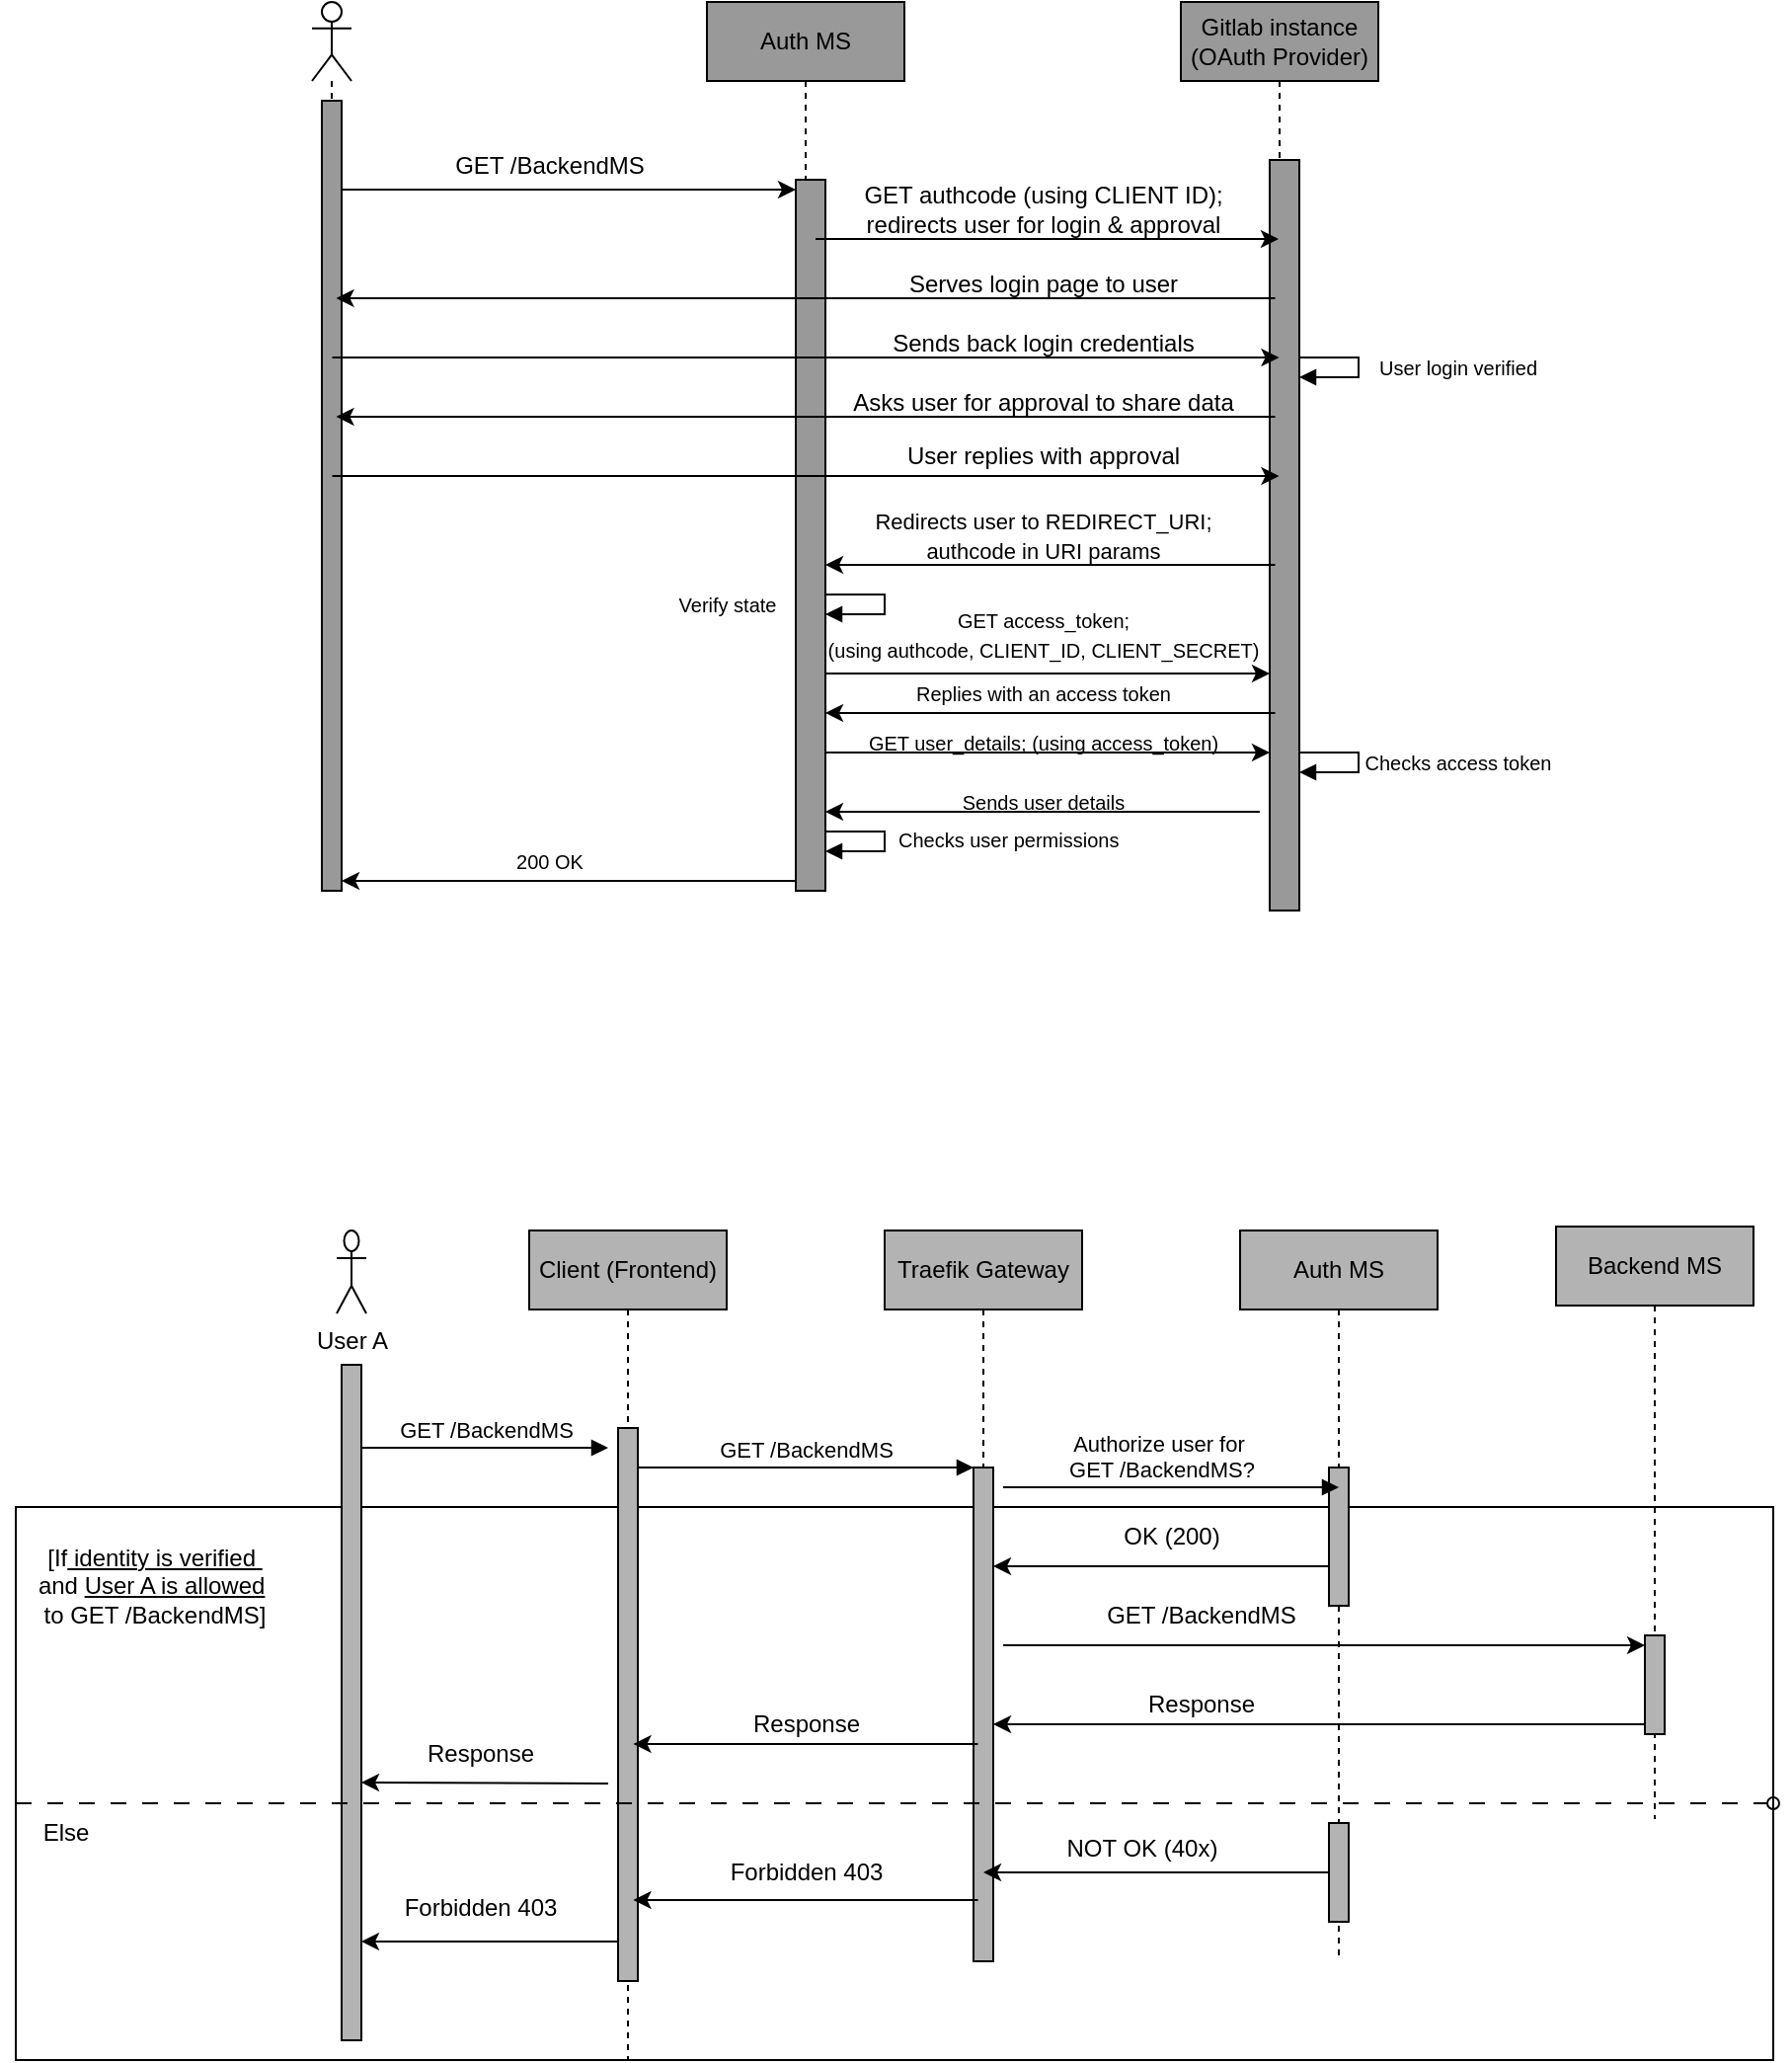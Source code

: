 <mxfile version="24.5.3" type="device">
  <diagram name="Page-1" id="k9bsaYTlmEEpwpGXpLwl">
    <mxGraphModel dx="2023" dy="499" grid="1" gridSize="10" guides="1" tooltips="1" connect="1" arrows="1" fold="1" page="1" pageScale="1" pageWidth="850" pageHeight="1100" math="0" shadow="0">
      <root>
        <mxCell id="0" />
        <mxCell id="1" parent="0" />
        <mxCell id="TPrhhhb0Rr2kSk1rD2xY-35" value="" style="whiteSpace=wrap;html=1;fillColor=default;" parent="1" vertex="1">
          <mxGeometry x="-110" y="792" width="890" height="280" as="geometry" />
        </mxCell>
        <mxCell id="TElJNY2fJzfWIlmmWTqY-2" value="" style="shape=umlLifeline;perimeter=lifelinePerimeter;whiteSpace=wrap;html=1;container=1;dropTarget=0;collapsible=0;recursiveResize=0;outlineConnect=0;portConstraint=eastwest;newEdgeStyle={&quot;curved&quot;:0,&quot;rounded&quot;:0};participant=umlActor;" parent="1" vertex="1">
          <mxGeometry x="40" y="30" width="20" height="440" as="geometry" />
        </mxCell>
        <mxCell id="TElJNY2fJzfWIlmmWTqY-3" value="" style="html=1;points=[[0,0,0,0,5],[0,1,0,0,-5],[1,0,0,0,5],[1,1,0,0,-5]];perimeter=orthogonalPerimeter;outlineConnect=0;targetShapes=umlLifeline;portConstraint=eastwest;newEdgeStyle={&quot;curved&quot;:0,&quot;rounded&quot;:0};fillColor=#999999;" parent="TElJNY2fJzfWIlmmWTqY-2" vertex="1">
          <mxGeometry x="5" y="50" width="10" height="400" as="geometry" />
        </mxCell>
        <mxCell id="TElJNY2fJzfWIlmmWTqY-5" value="Auth MS" style="shape=umlLifeline;perimeter=lifelinePerimeter;whiteSpace=wrap;html=1;container=1;dropTarget=0;collapsible=0;recursiveResize=0;outlineConnect=0;portConstraint=eastwest;newEdgeStyle={&quot;curved&quot;:0,&quot;rounded&quot;:0};fillColor=#999999;" parent="1" vertex="1">
          <mxGeometry x="240" y="30" width="100" height="450" as="geometry" />
        </mxCell>
        <mxCell id="TElJNY2fJzfWIlmmWTqY-6" value="" style="html=1;points=[[0,0,0,0,5],[0,1,0,0,-5],[1,0,0,0,5],[1,1,0,0,-5]];perimeter=orthogonalPerimeter;outlineConnect=0;targetShapes=umlLifeline;portConstraint=eastwest;newEdgeStyle={&quot;curved&quot;:0,&quot;rounded&quot;:0};fillColor=#999999;" parent="TElJNY2fJzfWIlmmWTqY-5" vertex="1">
          <mxGeometry x="45" y="90" width="15" height="360" as="geometry" />
        </mxCell>
        <mxCell id="XK6VuF2MtrW7Z8-CnXmk-5" value="Gitlab instance&lt;br&gt;(OAuth Provider)" style="shape=umlLifeline;perimeter=lifelinePerimeter;whiteSpace=wrap;html=1;container=1;dropTarget=0;collapsible=0;recursiveResize=0;outlineConnect=0;portConstraint=eastwest;newEdgeStyle={&quot;curved&quot;:0,&quot;rounded&quot;:0};fillColor=#999999;" parent="1" vertex="1">
          <mxGeometry x="480" y="30" width="100" height="460" as="geometry" />
        </mxCell>
        <mxCell id="XK6VuF2MtrW7Z8-CnXmk-6" value="" style="html=1;points=[[0,0,0,0,5],[0,1,0,0,-5],[1,0,0,0,5],[1,1,0,0,-5]];perimeter=orthogonalPerimeter;outlineConnect=0;targetShapes=umlLifeline;portConstraint=eastwest;newEdgeStyle={&quot;curved&quot;:0,&quot;rounded&quot;:0};fillColor=#999999;" parent="XK6VuF2MtrW7Z8-CnXmk-5" vertex="1">
          <mxGeometry x="45" y="80" width="15" height="380" as="geometry" />
        </mxCell>
        <mxCell id="XK6VuF2MtrW7Z8-CnXmk-11" style="edgeStyle=none;rounded=0;orthogonalLoop=1;jettySize=auto;html=1;curved=0;entryX=0;entryY=0;entryDx=0;entryDy=5;entryPerimeter=0;" parent="1" source="TElJNY2fJzfWIlmmWTqY-3" target="TElJNY2fJzfWIlmmWTqY-6" edge="1">
          <mxGeometry relative="1" as="geometry" />
        </mxCell>
        <mxCell id="XK6VuF2MtrW7Z8-CnXmk-12" style="edgeStyle=none;rounded=0;orthogonalLoop=1;jettySize=auto;html=1;curved=0;exitX=1;exitY=0;exitDx=0;exitDy=5;exitPerimeter=0;" parent="1" edge="1">
          <mxGeometry relative="1" as="geometry">
            <mxPoint x="295" y="150" as="sourcePoint" />
            <mxPoint x="529.5" y="150" as="targetPoint" />
          </mxGeometry>
        </mxCell>
        <mxCell id="XK6VuF2MtrW7Z8-CnXmk-13" style="edgeStyle=none;rounded=0;orthogonalLoop=1;jettySize=auto;html=1;curved=0;" parent="1" edge="1">
          <mxGeometry relative="1" as="geometry">
            <mxPoint x="527.75" y="180" as="sourcePoint" />
            <mxPoint x="52.25" y="180" as="targetPoint" />
          </mxGeometry>
        </mxCell>
        <mxCell id="XK6VuF2MtrW7Z8-CnXmk-14" style="edgeStyle=none;rounded=0;orthogonalLoop=1;jettySize=auto;html=1;curved=0;" parent="1" edge="1">
          <mxGeometry relative="1" as="geometry">
            <mxPoint x="50.25" y="210" as="sourcePoint" />
            <mxPoint x="529.75" y="210" as="targetPoint" />
          </mxGeometry>
        </mxCell>
        <mxCell id="XK6VuF2MtrW7Z8-CnXmk-15" style="edgeStyle=none;rounded=0;orthogonalLoop=1;jettySize=auto;html=1;curved=0;" parent="1" edge="1">
          <mxGeometry relative="1" as="geometry">
            <mxPoint x="527.75" y="240" as="sourcePoint" />
            <mxPoint x="52.25" y="240" as="targetPoint" />
          </mxGeometry>
        </mxCell>
        <mxCell id="XK6VuF2MtrW7Z8-CnXmk-16" style="edgeStyle=none;rounded=0;orthogonalLoop=1;jettySize=auto;html=1;curved=0;" parent="1" edge="1">
          <mxGeometry relative="1" as="geometry">
            <mxPoint x="50.25" y="270" as="sourcePoint" />
            <mxPoint x="529.75" y="270" as="targetPoint" />
          </mxGeometry>
        </mxCell>
        <mxCell id="XK6VuF2MtrW7Z8-CnXmk-27" value="" style="endArrow=block;endFill=1;html=1;edgeStyle=orthogonalEdgeStyle;align=left;verticalAlign=top;rounded=0;" parent="1" target="XK6VuF2MtrW7Z8-CnXmk-6" edge="1">
          <mxGeometry x="-1" relative="1" as="geometry">
            <mxPoint x="540" y="210" as="sourcePoint" />
            <mxPoint x="570" y="230" as="targetPoint" />
            <Array as="points">
              <mxPoint x="570" y="210" />
              <mxPoint x="570" y="220" />
            </Array>
          </mxGeometry>
        </mxCell>
        <mxCell id="XK6VuF2MtrW7Z8-CnXmk-29" style="edgeStyle=none;rounded=0;orthogonalLoop=1;jettySize=auto;html=1;curved=0;" parent="1" edge="1">
          <mxGeometry relative="1" as="geometry">
            <mxPoint x="527.75" y="315" as="sourcePoint" />
            <mxPoint x="300" y="315" as="targetPoint" />
          </mxGeometry>
        </mxCell>
        <mxCell id="XK6VuF2MtrW7Z8-CnXmk-31" style="edgeStyle=none;rounded=0;orthogonalLoop=1;jettySize=auto;html=1;curved=0;" parent="1" edge="1">
          <mxGeometry relative="1" as="geometry">
            <mxPoint x="527.75" y="390" as="sourcePoint" />
            <mxPoint x="300" y="390" as="targetPoint" />
          </mxGeometry>
        </mxCell>
        <mxCell id="XK6VuF2MtrW7Z8-CnXmk-32" style="edgeStyle=none;rounded=0;orthogonalLoop=1;jettySize=auto;html=1;curved=0;" parent="1" edge="1">
          <mxGeometry relative="1" as="geometry">
            <mxPoint x="520" y="440" as="sourcePoint" />
            <mxPoint x="300" y="440" as="targetPoint" />
          </mxGeometry>
        </mxCell>
        <mxCell id="XK6VuF2MtrW7Z8-CnXmk-33" value="" style="endArrow=block;endFill=1;html=1;edgeStyle=orthogonalEdgeStyle;align=left;verticalAlign=top;rounded=0;" parent="1" edge="1">
          <mxGeometry x="-1" relative="1" as="geometry">
            <mxPoint x="300" y="330" as="sourcePoint" />
            <mxPoint x="300" y="340" as="targetPoint" />
            <Array as="points">
              <mxPoint x="330" y="330" />
              <mxPoint x="330" y="340" />
              <mxPoint x="300" y="340" />
            </Array>
          </mxGeometry>
        </mxCell>
        <mxCell id="XK6VuF2MtrW7Z8-CnXmk-35" value="" style="endArrow=block;endFill=1;html=1;edgeStyle=orthogonalEdgeStyle;align=left;verticalAlign=top;rounded=0;" parent="1" edge="1">
          <mxGeometry x="-1" relative="1" as="geometry">
            <mxPoint x="540" y="410" as="sourcePoint" />
            <mxPoint x="540" y="420" as="targetPoint" />
            <Array as="points">
              <mxPoint x="570" y="410" />
              <mxPoint x="570" y="420" />
            </Array>
          </mxGeometry>
        </mxCell>
        <mxCell id="XK6VuF2MtrW7Z8-CnXmk-37" style="edgeStyle=none;rounded=0;orthogonalLoop=1;jettySize=auto;html=1;curved=0;" parent="1" target="XK6VuF2MtrW7Z8-CnXmk-6" edge="1">
          <mxGeometry relative="1" as="geometry">
            <mxPoint x="300" y="370" as="sourcePoint" />
            <mxPoint x="522.25" y="370" as="targetPoint" />
          </mxGeometry>
        </mxCell>
        <mxCell id="XK6VuF2MtrW7Z8-CnXmk-38" style="edgeStyle=none;rounded=0;orthogonalLoop=1;jettySize=auto;html=1;curved=0;" parent="1" edge="1">
          <mxGeometry relative="1" as="geometry">
            <mxPoint x="300" y="410" as="sourcePoint" />
            <mxPoint x="525" y="410" as="targetPoint" />
          </mxGeometry>
        </mxCell>
        <mxCell id="XK6VuF2MtrW7Z8-CnXmk-39" value="" style="endArrow=block;endFill=1;html=1;edgeStyle=orthogonalEdgeStyle;align=left;verticalAlign=top;rounded=0;" parent="1" edge="1">
          <mxGeometry x="-1" relative="1" as="geometry">
            <mxPoint x="300" y="450" as="sourcePoint" />
            <mxPoint x="300" y="460" as="targetPoint" />
            <Array as="points">
              <mxPoint x="330" y="450" />
              <mxPoint x="330" y="460" />
            </Array>
          </mxGeometry>
        </mxCell>
        <mxCell id="XK6VuF2MtrW7Z8-CnXmk-41" style="edgeStyle=none;rounded=0;orthogonalLoop=1;jettySize=auto;html=1;curved=0;exitX=0;exitY=1;exitDx=0;exitDy=-5;exitPerimeter=0;entryX=1;entryY=1;entryDx=0;entryDy=-5;entryPerimeter=0;" parent="1" source="TElJNY2fJzfWIlmmWTqY-6" target="TElJNY2fJzfWIlmmWTqY-3" edge="1">
          <mxGeometry relative="1" as="geometry" />
        </mxCell>
        <mxCell id="XK6VuF2MtrW7Z8-CnXmk-42" value="GET /BackendMS" style="text;html=1;align=center;verticalAlign=middle;resizable=0;points=[];autosize=1;strokeColor=none;fillColor=none;" parent="1" vertex="1">
          <mxGeometry x="100" y="98" width="120" height="30" as="geometry" />
        </mxCell>
        <mxCell id="XK6VuF2MtrW7Z8-CnXmk-43" value="GET authcode (using CLIENT ID);&lt;br&gt;redirects user for login &amp;amp; approval" style="text;html=1;align=center;verticalAlign=middle;resizable=0;points=[];autosize=1;strokeColor=none;fillColor=none;" parent="1" vertex="1">
          <mxGeometry x="305" y="115" width="210" height="40" as="geometry" />
        </mxCell>
        <mxCell id="XK6VuF2MtrW7Z8-CnXmk-44" value="Serves login page to user" style="text;html=1;align=center;verticalAlign=middle;resizable=0;points=[];autosize=1;strokeColor=none;fillColor=none;" parent="1" vertex="1">
          <mxGeometry x="330" y="158" width="160" height="30" as="geometry" />
        </mxCell>
        <mxCell id="XK6VuF2MtrW7Z8-CnXmk-45" value="Sends back login credentials" style="text;html=1;align=center;verticalAlign=middle;resizable=0;points=[];autosize=1;strokeColor=none;fillColor=none;" parent="1" vertex="1">
          <mxGeometry x="320" y="188" width="180" height="30" as="geometry" />
        </mxCell>
        <mxCell id="XK6VuF2MtrW7Z8-CnXmk-47" value="Asks user for approval to share data" style="text;html=1;align=center;verticalAlign=middle;resizable=0;points=[];autosize=1;strokeColor=none;fillColor=none;" parent="1" vertex="1">
          <mxGeometry x="300" y="218" width="220" height="30" as="geometry" />
        </mxCell>
        <mxCell id="XK6VuF2MtrW7Z8-CnXmk-50" value="User replies with approval" style="text;html=1;align=center;verticalAlign=middle;resizable=0;points=[];autosize=1;strokeColor=none;fillColor=none;" parent="1" vertex="1">
          <mxGeometry x="330" y="245" width="160" height="30" as="geometry" />
        </mxCell>
        <mxCell id="XK6VuF2MtrW7Z8-CnXmk-51" value="&lt;font style=&quot;font-size: 11px;&quot;&gt;Redirects user to REDIRECT_URI;&lt;/font&gt;&lt;div&gt;&lt;font style=&quot;font-size: 11px;&quot;&gt;authcode in URI params&lt;/font&gt;&lt;/div&gt;" style="text;html=1;align=center;verticalAlign=middle;resizable=0;points=[];autosize=1;strokeColor=none;fillColor=none;" parent="1" vertex="1">
          <mxGeometry x="315" y="280" width="190" height="40" as="geometry" />
        </mxCell>
        <mxCell id="XK6VuF2MtrW7Z8-CnXmk-53" value="&lt;font style=&quot;font-size: 10px;&quot;&gt;Verify state&lt;/font&gt;" style="text;html=1;align=center;verticalAlign=middle;resizable=0;points=[];autosize=1;strokeColor=none;fillColor=none;" parent="1" vertex="1">
          <mxGeometry x="215" y="320" width="70" height="30" as="geometry" />
        </mxCell>
        <mxCell id="XK6VuF2MtrW7Z8-CnXmk-54" value="&lt;font style=&quot;font-size: 10px;&quot;&gt;GET access_token;&lt;/font&gt;&lt;div&gt;&lt;font style=&quot;font-size: 10px;&quot;&gt;(using authcode, CLIENT_ID, CLIENT_SECRET)&lt;/font&gt;&lt;/div&gt;" style="text;html=1;align=center;verticalAlign=middle;resizable=0;points=[];autosize=1;strokeColor=none;fillColor=none;" parent="1" vertex="1">
          <mxGeometry x="290" y="330" width="240" height="40" as="geometry" />
        </mxCell>
        <mxCell id="XK6VuF2MtrW7Z8-CnXmk-55" value="&lt;span style=&quot;font-size: 10px;&quot;&gt;Replies with an access token&lt;/span&gt;" style="text;html=1;align=center;verticalAlign=middle;resizable=0;points=[];autosize=1;strokeColor=none;fillColor=none;" parent="1" vertex="1">
          <mxGeometry x="335" y="365" width="150" height="30" as="geometry" />
        </mxCell>
        <mxCell id="XK6VuF2MtrW7Z8-CnXmk-57" value="&lt;span style=&quot;font-size: 10px;&quot;&gt;GET user_details; (using access_token)&lt;/span&gt;" style="text;html=1;align=center;verticalAlign=middle;resizable=0;points=[];autosize=1;strokeColor=none;fillColor=none;" parent="1" vertex="1">
          <mxGeometry x="310" y="390" width="200" height="30" as="geometry" />
        </mxCell>
        <mxCell id="XK6VuF2MtrW7Z8-CnXmk-58" value="&lt;span style=&quot;font-size: 10px;&quot;&gt;Sends user details&lt;/span&gt;" style="text;html=1;align=center;verticalAlign=middle;resizable=0;points=[];autosize=1;strokeColor=none;fillColor=none;" parent="1" vertex="1">
          <mxGeometry x="355" y="420" width="110" height="30" as="geometry" />
        </mxCell>
        <mxCell id="XK6VuF2MtrW7Z8-CnXmk-61" value="&lt;div style=&quot;text-align: center;&quot;&gt;&lt;span style=&quot;background-color: initial; font-size: 10px; text-wrap: nowrap;&quot;&gt;Checks user permissions&lt;/span&gt;&lt;/div&gt;&lt;div style=&quot;text-align: center;&quot;&gt;&lt;span style=&quot;background-color: initial; font-size: 10px; text-wrap: nowrap;&quot;&gt;&lt;br&gt;&lt;/span&gt;&lt;/div&gt;" style="text;whiteSpace=wrap;html=1;" parent="1" vertex="1">
          <mxGeometry x="335" y="440" width="80" height="40" as="geometry" />
        </mxCell>
        <mxCell id="XK6VuF2MtrW7Z8-CnXmk-62" value="&lt;span style=&quot;font-size: 10px;&quot;&gt;200 OK&lt;/span&gt;" style="text;html=1;align=center;verticalAlign=middle;resizable=0;points=[];autosize=1;strokeColor=none;fillColor=none;" parent="1" vertex="1">
          <mxGeometry x="130" y="450" width="60" height="30" as="geometry" />
        </mxCell>
        <mxCell id="XK6VuF2MtrW7Z8-CnXmk-63" value="&lt;span style=&quot;font-size: 10px;&quot;&gt;User login verified&lt;/span&gt;" style="text;html=1;align=center;verticalAlign=middle;resizable=0;points=[];autosize=1;strokeColor=none;fillColor=none;" parent="1" vertex="1">
          <mxGeometry x="570" y="200" width="100" height="30" as="geometry" />
        </mxCell>
        <mxCell id="XK6VuF2MtrW7Z8-CnXmk-64" value="&lt;span style=&quot;font-size: 10px;&quot;&gt;Checks access token&lt;/span&gt;" style="text;html=1;align=center;verticalAlign=middle;resizable=0;points=[];autosize=1;strokeColor=none;fillColor=none;" parent="1" vertex="1">
          <mxGeometry x="560" y="400" width="120" height="30" as="geometry" />
        </mxCell>
        <mxCell id="TPrhhhb0Rr2kSk1rD2xY-36" value="Client (Frontend)" style="shape=umlLifeline;perimeter=lifelinePerimeter;whiteSpace=wrap;html=1;container=0;dropTarget=0;collapsible=0;recursiveResize=0;outlineConnect=0;portConstraint=eastwest;newEdgeStyle={&quot;edgeStyle&quot;:&quot;elbowEdgeStyle&quot;,&quot;elbow&quot;:&quot;vertical&quot;,&quot;curved&quot;:0,&quot;rounded&quot;:0};fillColor=#B3B3B3;" parent="1" vertex="1">
          <mxGeometry x="150" y="652" width="100" height="420" as="geometry" />
        </mxCell>
        <mxCell id="TPrhhhb0Rr2kSk1rD2xY-37" value="" style="html=1;points=[];perimeter=orthogonalPerimeter;outlineConnect=0;targetShapes=umlLifeline;portConstraint=eastwest;newEdgeStyle={&quot;edgeStyle&quot;:&quot;elbowEdgeStyle&quot;,&quot;elbow&quot;:&quot;vertical&quot;,&quot;curved&quot;:0,&quot;rounded&quot;:0};fillColor=#B3B3B3;" parent="TPrhhhb0Rr2kSk1rD2xY-36" vertex="1">
          <mxGeometry x="45" y="100" width="10" height="280" as="geometry" />
        </mxCell>
        <mxCell id="TPrhhhb0Rr2kSk1rD2xY-38" value="Traefik Gateway" style="shape=umlLifeline;perimeter=lifelinePerimeter;whiteSpace=wrap;html=1;container=0;dropTarget=0;collapsible=0;recursiveResize=0;outlineConnect=0;portConstraint=eastwest;newEdgeStyle={&quot;edgeStyle&quot;:&quot;elbowEdgeStyle&quot;,&quot;elbow&quot;:&quot;vertical&quot;,&quot;curved&quot;:0,&quot;rounded&quot;:0};fillColor=#B3B3B3;" parent="1" vertex="1">
          <mxGeometry x="330" y="652" width="100" height="370" as="geometry" />
        </mxCell>
        <mxCell id="TPrhhhb0Rr2kSk1rD2xY-39" value="" style="html=1;points=[];perimeter=orthogonalPerimeter;outlineConnect=0;targetShapes=umlLifeline;portConstraint=eastwest;newEdgeStyle={&quot;edgeStyle&quot;:&quot;elbowEdgeStyle&quot;,&quot;elbow&quot;:&quot;vertical&quot;,&quot;curved&quot;:0,&quot;rounded&quot;:0};fillColor=#B3B3B3;" parent="TPrhhhb0Rr2kSk1rD2xY-38" vertex="1">
          <mxGeometry x="45" y="120" width="10" height="250" as="geometry" />
        </mxCell>
        <mxCell id="TPrhhhb0Rr2kSk1rD2xY-40" value="GET /BackendMS" style="html=1;verticalAlign=bottom;endArrow=block;edgeStyle=elbowEdgeStyle;elbow=vertical;curved=0;rounded=0;" parent="1" source="TPrhhhb0Rr2kSk1rD2xY-37" target="TPrhhhb0Rr2kSk1rD2xY-39" edge="1">
          <mxGeometry relative="1" as="geometry">
            <mxPoint x="305" y="782" as="sourcePoint" />
            <Array as="points">
              <mxPoint x="290" y="772" />
            </Array>
            <mxPoint as="offset" />
          </mxGeometry>
        </mxCell>
        <mxCell id="TPrhhhb0Rr2kSk1rD2xY-41" value="Auth MS" style="shape=umlLifeline;perimeter=lifelinePerimeter;whiteSpace=wrap;html=1;container=0;dropTarget=0;collapsible=0;recursiveResize=0;outlineConnect=0;portConstraint=eastwest;newEdgeStyle={&quot;edgeStyle&quot;:&quot;elbowEdgeStyle&quot;,&quot;elbow&quot;:&quot;vertical&quot;,&quot;curved&quot;:0,&quot;rounded&quot;:0};fillColor=#B3B3B3;" parent="1" vertex="1">
          <mxGeometry x="510" y="652" width="100" height="370" as="geometry" />
        </mxCell>
        <mxCell id="TPrhhhb0Rr2kSk1rD2xY-42" value="" style="html=1;points=[];perimeter=orthogonalPerimeter;outlineConnect=0;targetShapes=umlLifeline;portConstraint=eastwest;newEdgeStyle={&quot;edgeStyle&quot;:&quot;elbowEdgeStyle&quot;,&quot;elbow&quot;:&quot;vertical&quot;,&quot;curved&quot;:0,&quot;rounded&quot;:0};fillColor=#B3B3B3;" parent="TPrhhhb0Rr2kSk1rD2xY-41" vertex="1">
          <mxGeometry x="45" y="120" width="10" height="70" as="geometry" />
        </mxCell>
        <mxCell id="TPrhhhb0Rr2kSk1rD2xY-43" value="Backend MS" style="shape=umlLifeline;perimeter=lifelinePerimeter;whiteSpace=wrap;html=1;container=0;dropTarget=0;collapsible=0;recursiveResize=0;outlineConnect=0;portConstraint=eastwest;newEdgeStyle={&quot;edgeStyle&quot;:&quot;elbowEdgeStyle&quot;,&quot;elbow&quot;:&quot;vertical&quot;,&quot;curved&quot;:0,&quot;rounded&quot;:0};fillColor=#B3B3B3;" parent="1" vertex="1">
          <mxGeometry x="670" y="650" width="100" height="300" as="geometry" />
        </mxCell>
        <mxCell id="TPrhhhb0Rr2kSk1rD2xY-44" value="" style="html=1;points=[];perimeter=orthogonalPerimeter;outlineConnect=0;targetShapes=umlLifeline;portConstraint=eastwest;newEdgeStyle={&quot;edgeStyle&quot;:&quot;elbowEdgeStyle&quot;,&quot;elbow&quot;:&quot;vertical&quot;,&quot;curved&quot;:0,&quot;rounded&quot;:0};fillColor=#B3B3B3;" parent="1" vertex="1">
          <mxGeometry x="55" y="720" width="10" height="342" as="geometry" />
        </mxCell>
        <mxCell id="TPrhhhb0Rr2kSk1rD2xY-45" value="User A" style="shape=umlActor;verticalLabelPosition=bottom;verticalAlign=top;html=1;outlineConnect=0;" parent="1" vertex="1">
          <mxGeometry x="52.5" y="652" width="15" height="42" as="geometry" />
        </mxCell>
        <mxCell id="TPrhhhb0Rr2kSk1rD2xY-46" value="GET /BackendMS" style="html=1;verticalAlign=bottom;endArrow=block;edgeStyle=elbowEdgeStyle;elbow=vertical;curved=0;rounded=0;" parent="1" edge="1">
          <mxGeometry relative="1" as="geometry">
            <mxPoint x="65" y="762" as="sourcePoint" />
            <Array as="points">
              <mxPoint x="150" y="762" />
            </Array>
            <mxPoint x="190" y="762" as="targetPoint" />
          </mxGeometry>
        </mxCell>
        <mxCell id="TPrhhhb0Rr2kSk1rD2xY-47" value="Authorize user for&amp;nbsp;&lt;div&gt;GET /BackendMS?&lt;/div&gt;" style="html=1;verticalAlign=bottom;endArrow=block;edgeStyle=elbowEdgeStyle;elbow=horizontal;curved=0;rounded=0;" parent="1" edge="1">
          <mxGeometry x="-0.059" relative="1" as="geometry">
            <mxPoint x="390" y="782" as="sourcePoint" />
            <Array as="points">
              <mxPoint x="475" y="782" />
            </Array>
            <mxPoint x="560" y="782" as="targetPoint" />
            <mxPoint as="offset" />
          </mxGeometry>
        </mxCell>
        <mxCell id="TPrhhhb0Rr2kSk1rD2xY-48" value="" style="html=1;points=[];perimeter=orthogonalPerimeter;outlineConnect=0;targetShapes=umlLifeline;portConstraint=eastwest;newEdgeStyle={&quot;edgeStyle&quot;:&quot;elbowEdgeStyle&quot;,&quot;elbow&quot;:&quot;vertical&quot;,&quot;curved&quot;:0,&quot;rounded&quot;:0};fillColor=#B3B3B3;" parent="1" vertex="1">
          <mxGeometry x="555" y="952" width="10" height="50" as="geometry" />
        </mxCell>
        <mxCell id="TPrhhhb0Rr2kSk1rD2xY-49" value="OK (200)" style="text;html=1;align=center;verticalAlign=middle;resizable=0;points=[];autosize=1;strokeColor=none;fillColor=none;" parent="1" vertex="1">
          <mxGeometry x="440" y="792" width="70" height="30" as="geometry" />
        </mxCell>
        <mxCell id="TPrhhhb0Rr2kSk1rD2xY-50" value="" style="edgeStyle=none;orthogonalLoop=1;jettySize=auto;html=1;rounded=0;" parent="1" edge="1">
          <mxGeometry width="100" relative="1" as="geometry">
            <mxPoint x="390" y="862" as="sourcePoint" />
            <mxPoint x="715" y="862" as="targetPoint" />
            <Array as="points" />
          </mxGeometry>
        </mxCell>
        <mxCell id="TPrhhhb0Rr2kSk1rD2xY-51" value="GET /BackendMS" style="text;html=1;align=center;verticalAlign=middle;resizable=0;points=[];autosize=1;strokeColor=none;fillColor=none;" parent="1" vertex="1">
          <mxGeometry x="430" y="832" width="120" height="30" as="geometry" />
        </mxCell>
        <mxCell id="TPrhhhb0Rr2kSk1rD2xY-52" value="" style="edgeStyle=elbowEdgeStyle;rounded=0;orthogonalLoop=1;jettySize=auto;html=1;elbow=vertical;curved=0;" parent="1" source="TPrhhhb0Rr2kSk1rD2xY-68" target="TPrhhhb0Rr2kSk1rD2xY-39" edge="1">
          <mxGeometry relative="1" as="geometry">
            <Array as="points">
              <mxPoint x="550" y="902" />
            </Array>
          </mxGeometry>
        </mxCell>
        <mxCell id="TPrhhhb0Rr2kSk1rD2xY-53" value="Response" style="text;html=1;align=center;verticalAlign=middle;resizable=0;points=[];autosize=1;strokeColor=none;fillColor=none;" parent="1" vertex="1">
          <mxGeometry x="450" y="877" width="80" height="30" as="geometry" />
        </mxCell>
        <mxCell id="TPrhhhb0Rr2kSk1rD2xY-54" value="" style="edgeStyle=elbowEdgeStyle;rounded=0;orthogonalLoop=1;jettySize=auto;html=1;elbow=vertical;curved=0;" parent="1" edge="1">
          <mxGeometry relative="1" as="geometry">
            <mxPoint x="555" y="822" as="sourcePoint" />
            <mxPoint x="385" y="822" as="targetPoint" />
          </mxGeometry>
        </mxCell>
        <mxCell id="TPrhhhb0Rr2kSk1rD2xY-55" value="" style="edgeStyle=none;orthogonalLoop=1;jettySize=auto;html=1;rounded=0;" parent="1" source="TPrhhhb0Rr2kSk1rD2xY-48" target="TPrhhhb0Rr2kSk1rD2xY-38" edge="1">
          <mxGeometry width="100" relative="1" as="geometry">
            <mxPoint x="420" y="962" as="sourcePoint" />
            <mxPoint x="490" y="962" as="targetPoint" />
            <Array as="points" />
          </mxGeometry>
        </mxCell>
        <mxCell id="TPrhhhb0Rr2kSk1rD2xY-56" value="NOT OK (40x)" style="text;html=1;align=center;verticalAlign=middle;resizable=0;points=[];autosize=1;strokeColor=none;fillColor=none;" parent="1" vertex="1">
          <mxGeometry x="410" y="950" width="100" height="30" as="geometry" />
        </mxCell>
        <mxCell id="TPrhhhb0Rr2kSk1rD2xY-57" value="" style="edgeStyle=none;orthogonalLoop=1;jettySize=auto;html=1;rounded=0;" parent="1" edge="1">
          <mxGeometry width="100" relative="1" as="geometry">
            <mxPoint x="377.25" y="991" as="sourcePoint" />
            <mxPoint x="202.75" y="991" as="targetPoint" />
            <Array as="points" />
          </mxGeometry>
        </mxCell>
        <mxCell id="TPrhhhb0Rr2kSk1rD2xY-58" value="Forbidden 403" style="text;html=1;align=center;verticalAlign=middle;resizable=0;points=[];autosize=1;strokeColor=none;fillColor=none;" parent="1" vertex="1">
          <mxGeometry x="240" y="962" width="100" height="30" as="geometry" />
        </mxCell>
        <mxCell id="TPrhhhb0Rr2kSk1rD2xY-59" value="Forbidden 403" style="text;html=1;align=center;verticalAlign=middle;resizable=0;points=[];autosize=1;strokeColor=none;fillColor=none;" parent="1" vertex="1">
          <mxGeometry x="75" y="980" width="100" height="30" as="geometry" />
        </mxCell>
        <mxCell id="TPrhhhb0Rr2kSk1rD2xY-60" value="" style="edgeStyle=elbowEdgeStyle;rounded=0;orthogonalLoop=1;jettySize=auto;html=1;elbow=vertical;curved=0;" parent="1" edge="1">
          <mxGeometry relative="1" as="geometry">
            <mxPoint x="195" y="1012" as="sourcePoint" />
            <mxPoint x="65" y="1012" as="targetPoint" />
          </mxGeometry>
        </mxCell>
        <mxCell id="TPrhhhb0Rr2kSk1rD2xY-61" value="[If&lt;u&gt; identity is verified&amp;nbsp;&lt;/u&gt;&lt;div&gt;and &lt;u&gt;User A is allowed&lt;/u&gt;&amp;nbsp;&lt;/div&gt;&lt;div&gt;to GET /BackendMS]&lt;/div&gt;" style="text;html=1;align=center;verticalAlign=middle;resizable=0;points=[];autosize=1;strokeColor=none;fillColor=none;" parent="1" vertex="1">
          <mxGeometry x="-110" y="802" width="140" height="60" as="geometry" />
        </mxCell>
        <mxCell id="TPrhhhb0Rr2kSk1rD2xY-62" value="" style="edgeStyle=none;orthogonalLoop=1;jettySize=auto;html=1;rounded=0;" parent="1" edge="1">
          <mxGeometry width="100" relative="1" as="geometry">
            <mxPoint x="377.25" y="912" as="sourcePoint" />
            <mxPoint x="202.75" y="912" as="targetPoint" />
            <Array as="points" />
          </mxGeometry>
        </mxCell>
        <mxCell id="TPrhhhb0Rr2kSk1rD2xY-63" value="Response" style="text;html=1;align=center;verticalAlign=middle;resizable=0;points=[];autosize=1;strokeColor=none;fillColor=none;" parent="1" vertex="1">
          <mxGeometry x="250" y="887" width="80" height="30" as="geometry" />
        </mxCell>
        <mxCell id="TPrhhhb0Rr2kSk1rD2xY-64" value="" style="edgeStyle=none;orthogonalLoop=1;jettySize=auto;html=1;rounded=0;" parent="1" edge="1">
          <mxGeometry width="100" relative="1" as="geometry">
            <mxPoint x="190" y="932" as="sourcePoint" />
            <mxPoint x="65" y="931.5" as="targetPoint" />
            <Array as="points" />
          </mxGeometry>
        </mxCell>
        <mxCell id="TPrhhhb0Rr2kSk1rD2xY-65" value="Response" style="text;html=1;align=center;verticalAlign=middle;resizable=0;points=[];autosize=1;strokeColor=none;fillColor=none;" parent="1" vertex="1">
          <mxGeometry x="85" y="902" width="80" height="30" as="geometry" />
        </mxCell>
        <mxCell id="TPrhhhb0Rr2kSk1rD2xY-66" value="Else" style="text;html=1;align=center;verticalAlign=middle;resizable=0;points=[];autosize=1;strokeColor=none;fillColor=none;" parent="1" vertex="1">
          <mxGeometry x="-110" y="942" width="50" height="30" as="geometry" />
        </mxCell>
        <mxCell id="TPrhhhb0Rr2kSk1rD2xY-67" value="" style="orthogonalLoop=1;jettySize=auto;html=1;rounded=0;exitX=0;exitY=0.5;exitDx=0;exitDy=0;endArrow=oval;endFill=0;dashed=1;dashPattern=8 8;" parent="1" edge="1">
          <mxGeometry width="100" relative="1" as="geometry">
            <mxPoint x="-110" y="942" as="sourcePoint" />
            <mxPoint x="780" y="942" as="targetPoint" />
          </mxGeometry>
        </mxCell>
        <mxCell id="TPrhhhb0Rr2kSk1rD2xY-68" value="" style="html=1;points=[];perimeter=orthogonalPerimeter;outlineConnect=0;targetShapes=umlLifeline;portConstraint=eastwest;newEdgeStyle={&quot;edgeStyle&quot;:&quot;elbowEdgeStyle&quot;,&quot;elbow&quot;:&quot;vertical&quot;,&quot;curved&quot;:0,&quot;rounded&quot;:0};fillColor=#B3B3B3;" parent="1" vertex="1">
          <mxGeometry x="715" y="857" width="10" height="50" as="geometry" />
        </mxCell>
      </root>
    </mxGraphModel>
  </diagram>
</mxfile>
